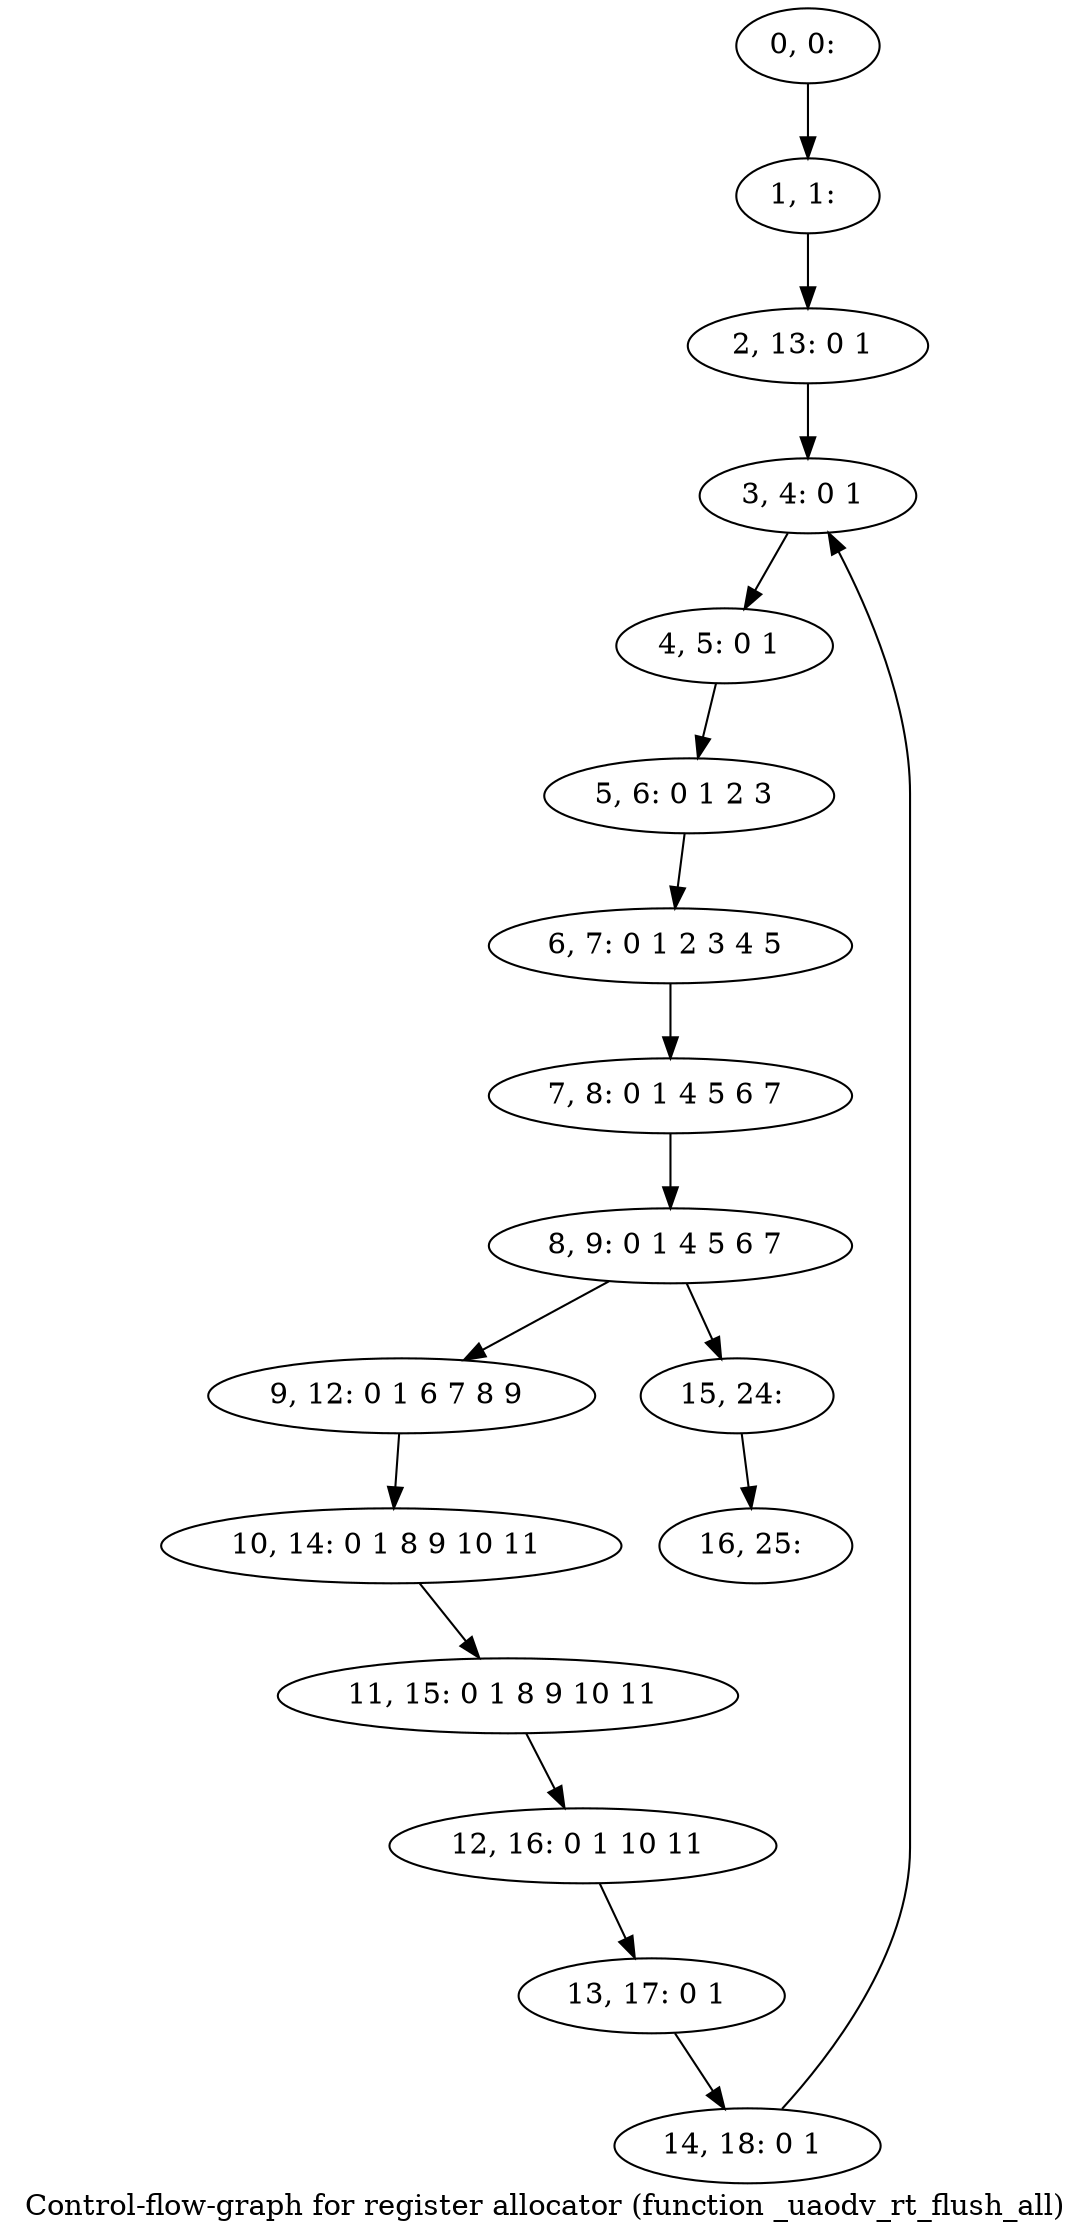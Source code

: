 digraph G {
graph [label="Control-flow-graph for register allocator (function _uaodv_rt_flush_all)"]
0[label="0, 0: "];
1[label="1, 1: "];
2[label="2, 13: 0 1 "];
3[label="3, 4: 0 1 "];
4[label="4, 5: 0 1 "];
5[label="5, 6: 0 1 2 3 "];
6[label="6, 7: 0 1 2 3 4 5 "];
7[label="7, 8: 0 1 4 5 6 7 "];
8[label="8, 9: 0 1 4 5 6 7 "];
9[label="9, 12: 0 1 6 7 8 9 "];
10[label="10, 14: 0 1 8 9 10 11 "];
11[label="11, 15: 0 1 8 9 10 11 "];
12[label="12, 16: 0 1 10 11 "];
13[label="13, 17: 0 1 "];
14[label="14, 18: 0 1 "];
15[label="15, 24: "];
16[label="16, 25: "];
0->1 ;
1->2 ;
2->3 ;
3->4 ;
4->5 ;
5->6 ;
6->7 ;
7->8 ;
8->9 ;
8->15 ;
9->10 ;
10->11 ;
11->12 ;
12->13 ;
13->14 ;
14->3 ;
15->16 ;
}
